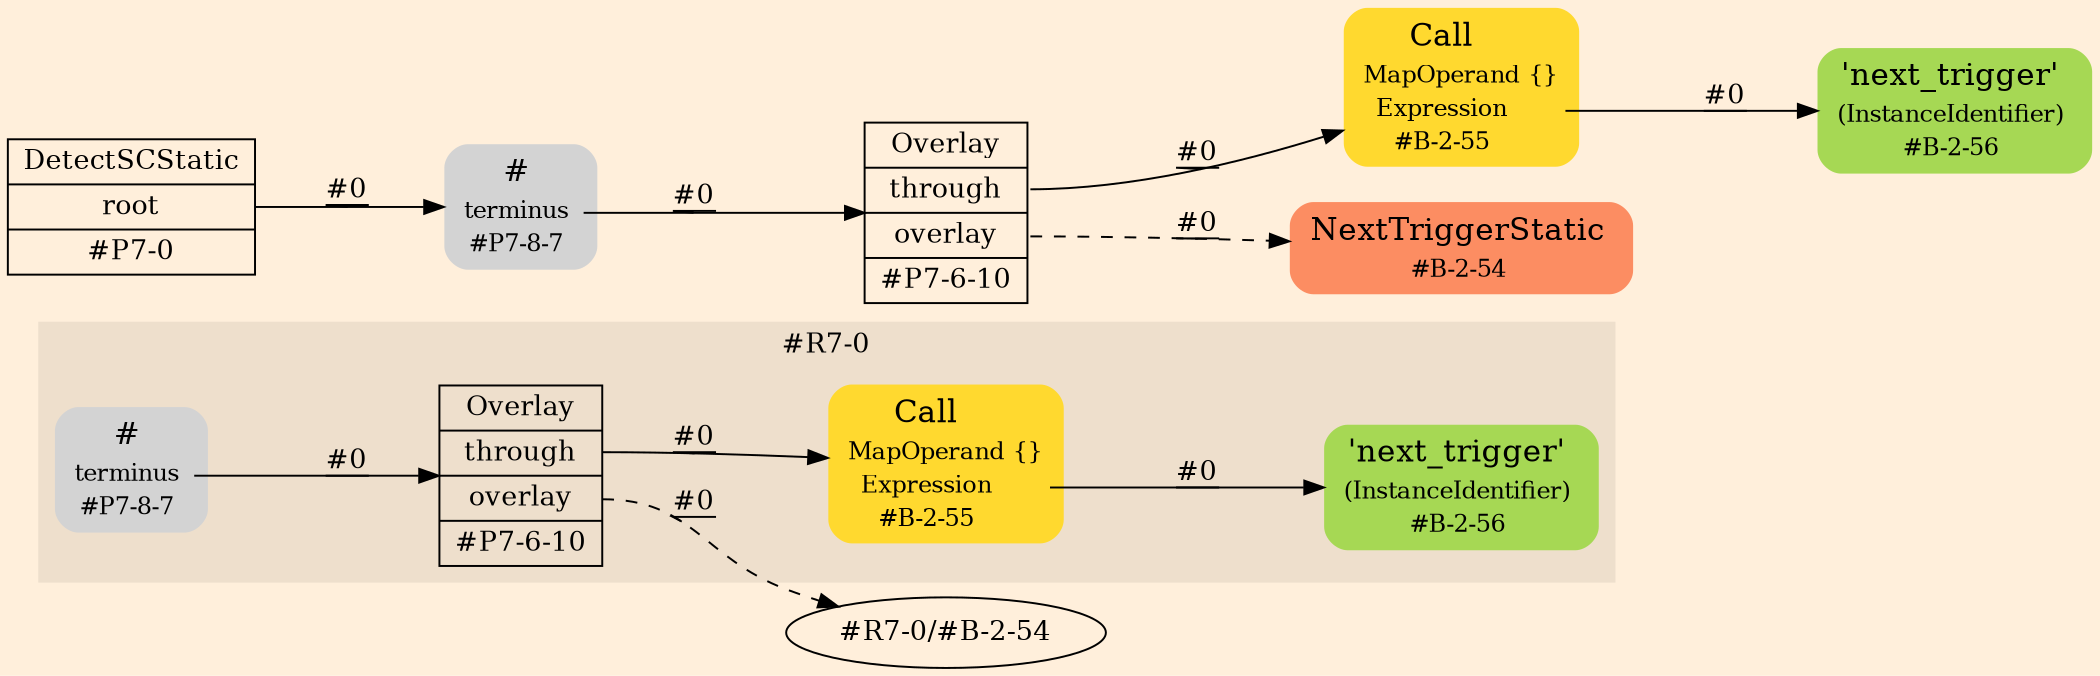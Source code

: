 digraph Inferno {
graph [
rankdir = "LR"
ranksep = 1.0
size = "14,20"
bgcolor = antiquewhite1
color = black
fontcolor = black
];
node [
];
subgraph "cluster#R7-0" {
label = "#R7-0"
style = "filled"
color = antiquewhite2
"#R7-0/#B-2-55" [
shape = "plaintext"
fillcolor = "/set28/6"
label = <<TABLE BORDER="0" CELLBORDER="0" CELLSPACING="0">
 <TR>
  <TD><FONT POINT-SIZE="16.0">Call</FONT></TD>
  <TD></TD>
 </TR>
 <TR>
  <TD>MapOperand</TD>
  <TD PORT="port0">{}</TD>
 </TR>
 <TR>
  <TD>Expression</TD>
  <TD PORT="port1"></TD>
 </TR>
 <TR>
  <TD>#B-2-55</TD>
  <TD PORT="port2"></TD>
 </TR>
</TABLE>>
style = "rounded,filled"
fontsize = "12"
];
"#R7-0/#P7-8-7" [
shape = "plaintext"
label = <<TABLE BORDER="0" CELLBORDER="0" CELLSPACING="0">
 <TR>
  <TD><FONT POINT-SIZE="16.0">#</FONT></TD>
  <TD></TD>
 </TR>
 <TR>
  <TD>terminus</TD>
  <TD PORT="port0"></TD>
 </TR>
 <TR>
  <TD>#P7-8-7</TD>
  <TD PORT="port1"></TD>
 </TR>
</TABLE>>
style = "rounded,filled"
fontsize = "12"
];
"#R7-0/#B-2-56" [
shape = "plaintext"
fillcolor = "/set28/5"
label = <<TABLE BORDER="0" CELLBORDER="0" CELLSPACING="0">
 <TR>
  <TD><FONT POINT-SIZE="16.0">'next_trigger'</FONT></TD>
  <TD></TD>
 </TR>
 <TR>
  <TD>(InstanceIdentifier)</TD>
  <TD PORT="port0"></TD>
 </TR>
 <TR>
  <TD>#B-2-56</TD>
  <TD PORT="port1"></TD>
 </TR>
</TABLE>>
style = "rounded,filled"
fontsize = "12"
];
"#R7-0/#P7-6-10" [
shape = "record"
fillcolor = antiquewhite2
label = "<fixed> Overlay | <port0> through | <port1> overlay | <port2> #P7-6-10"
style = "filled"
fontsize = "14"
color = black
fontcolor = black
];
}
"#R7-0/#B-2-55":port1 -> "#R7-0/#B-2-56" [style="solid"
label = "#0"
decorate = true
color = black
fontcolor = black
];
"#R7-0/#P7-8-7":port0 -> "#R7-0/#P7-6-10" [style="solid"
label = "#0"
decorate = true
color = black
fontcolor = black
];
"#R7-0/#P7-6-10":port0 -> "#R7-0/#B-2-55" [style="solid"
label = "#0"
decorate = true
color = black
fontcolor = black
];
"#R7-0/#P7-6-10":port1 -> "#R7-0/#B-2-54" [style="dashed"
label = "#0"
decorate = true
color = black
fontcolor = black
];
"CR#P7-0" [
shape = "record"
fillcolor = antiquewhite1
label = "<fixed> DetectSCStatic | <port0> root | <port1> #P7-0"
style = "filled"
fontsize = "14"
color = black
fontcolor = black
];
"#P7-8-7" [
shape = "plaintext"
label = <<TABLE BORDER="0" CELLBORDER="0" CELLSPACING="0">
 <TR>
  <TD><FONT POINT-SIZE="16.0">#</FONT></TD>
  <TD></TD>
 </TR>
 <TR>
  <TD>terminus</TD>
  <TD PORT="port0"></TD>
 </TR>
 <TR>
  <TD>#P7-8-7</TD>
  <TD PORT="port1"></TD>
 </TR>
</TABLE>>
style = "rounded,filled"
fontsize = "12"
];
"#P7-6-10" [
shape = "record"
fillcolor = antiquewhite1
label = "<fixed> Overlay | <port0> through | <port1> overlay | <port2> #P7-6-10"
style = "filled"
fontsize = "14"
color = black
fontcolor = black
];
"#B-2-55" [
shape = "plaintext"
fillcolor = "/set28/6"
label = <<TABLE BORDER="0" CELLBORDER="0" CELLSPACING="0">
 <TR>
  <TD><FONT POINT-SIZE="16.0">Call</FONT></TD>
  <TD></TD>
 </TR>
 <TR>
  <TD>MapOperand</TD>
  <TD PORT="port0">{}</TD>
 </TR>
 <TR>
  <TD>Expression</TD>
  <TD PORT="port1"></TD>
 </TR>
 <TR>
  <TD>#B-2-55</TD>
  <TD PORT="port2"></TD>
 </TR>
</TABLE>>
style = "rounded,filled"
fontsize = "12"
];
"#B-2-56" [
shape = "plaintext"
fillcolor = "/set28/5"
label = <<TABLE BORDER="0" CELLBORDER="0" CELLSPACING="0">
 <TR>
  <TD><FONT POINT-SIZE="16.0">'next_trigger'</FONT></TD>
  <TD></TD>
 </TR>
 <TR>
  <TD>(InstanceIdentifier)</TD>
  <TD PORT="port0"></TD>
 </TR>
 <TR>
  <TD>#B-2-56</TD>
  <TD PORT="port1"></TD>
 </TR>
</TABLE>>
style = "rounded,filled"
fontsize = "12"
];
"#B-2-54" [
shape = "plaintext"
fillcolor = "/set28/2"
label = <<TABLE BORDER="0" CELLBORDER="0" CELLSPACING="0">
 <TR>
  <TD><FONT POINT-SIZE="16.0">NextTriggerStatic</FONT></TD>
  <TD></TD>
 </TR>
 <TR>
  <TD>#B-2-54</TD>
  <TD PORT="port0"></TD>
 </TR>
</TABLE>>
style = "rounded,filled"
fontsize = "12"
];
"CR#P7-0":port0 -> "#P7-8-7" [style="solid"
label = "#0"
decorate = true
color = black
fontcolor = black
];
"#P7-8-7":port0 -> "#P7-6-10" [style="solid"
label = "#0"
decorate = true
color = black
fontcolor = black
];
"#P7-6-10":port0 -> "#B-2-55" [style="solid"
label = "#0"
decorate = true
color = black
fontcolor = black
];
"#P7-6-10":port1 -> "#B-2-54" [style="dashed"
label = "#0"
decorate = true
color = black
fontcolor = black
];
"#B-2-55":port1 -> "#B-2-56" [style="solid"
label = "#0"
decorate = true
color = black
fontcolor = black
];
}
